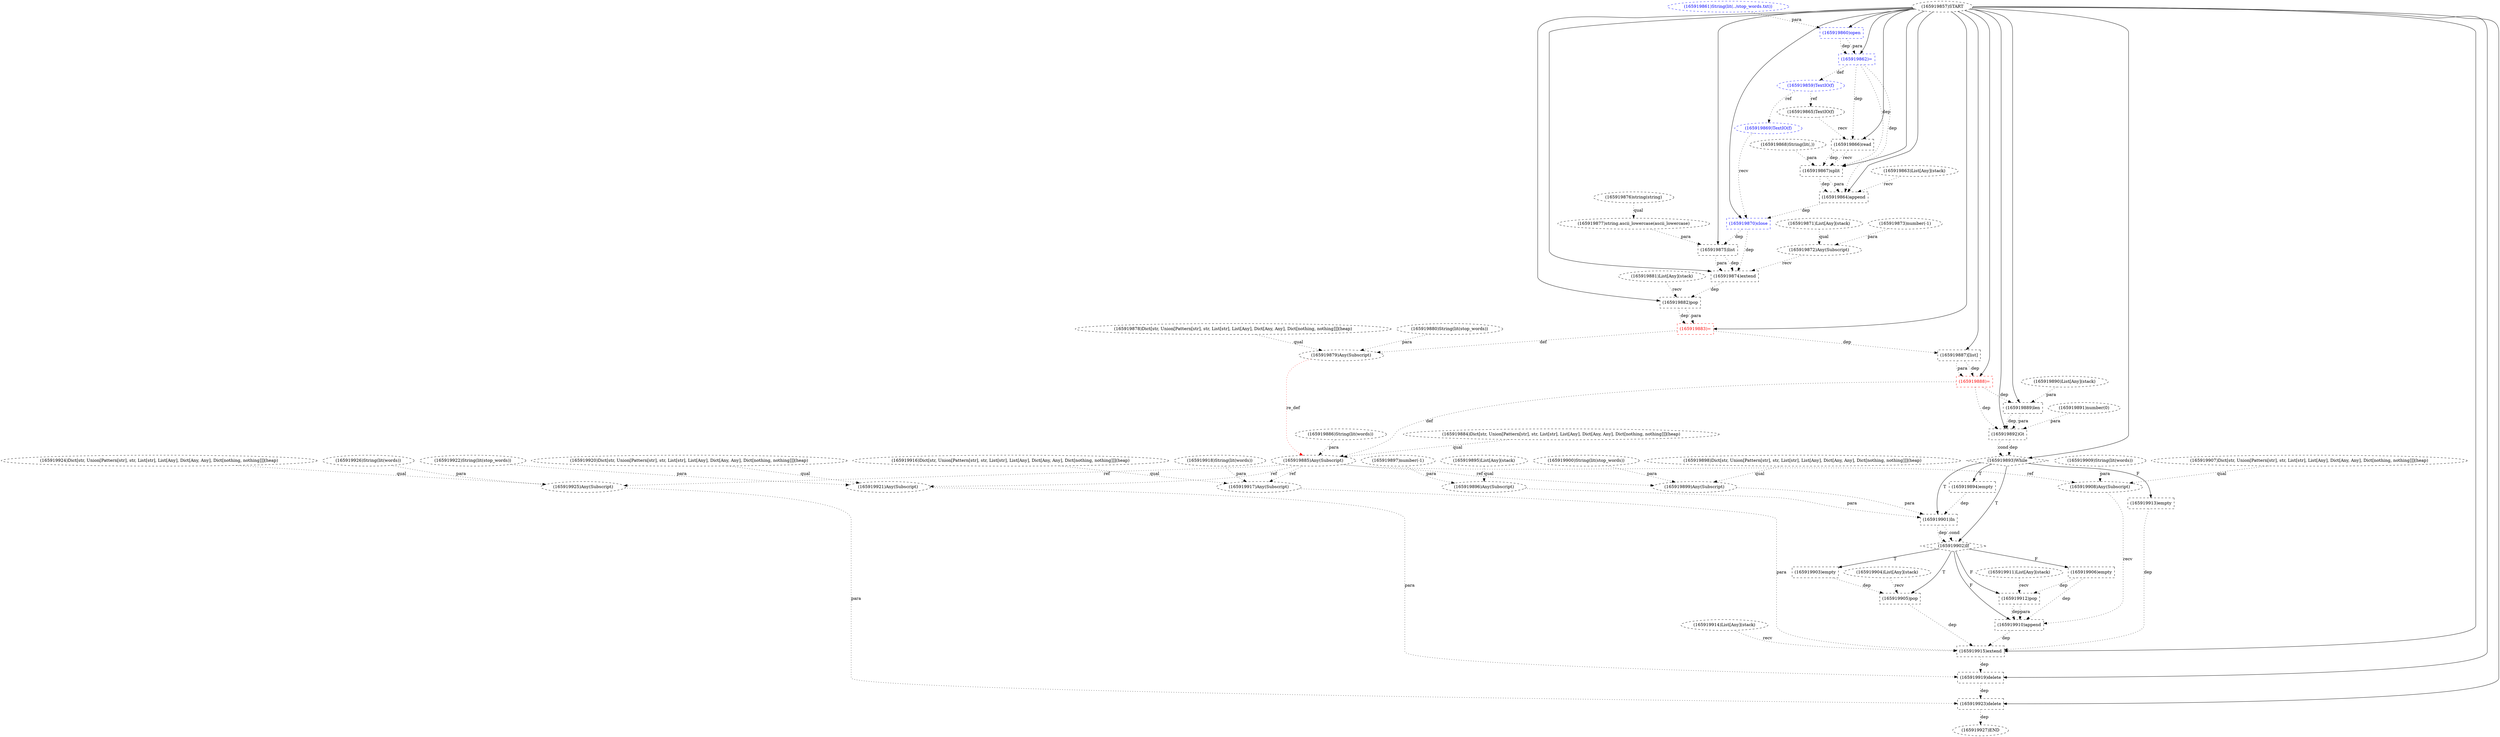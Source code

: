 digraph G {
1 [label="(165919887)[list]" shape=box style=dashed]
2 [label="(165919879)Any(Subscript)" shape=ellipse style=dashed]
3 [label="(165919894)empty" shape=box style=dashed]
4 [label="(165919866)read" shape=box style=dashed]
5 [label="(165919878)Dict[str, Union[Pattern[str], str, List[str], List[Any], Dict[Any, Any], Dict[nothing, nothing]]](heap)" shape=ellipse style=dashed]
6 [label="(165919895)List[Any](stack)" shape=ellipse style=dashed]
7 [label="(165919873)number(-1)" shape=ellipse style=dashed]
8 [label="(165919860)open" shape=box style=dashed color=blue fontcolor=blue]
9 [label="(165919903)empty" shape=box style=dashed]
10 [label="(165919867)split" shape=box style=dashed]
11 [label="(165919863)List[Any](stack)" shape=ellipse style=dashed]
12 [label="(165919908)Any(Subscript)" shape=ellipse style=dashed]
13 [label="(165919899)Any(Subscript)" shape=ellipse style=dashed]
14 [label="(165919921)Any(Subscript)" shape=ellipse style=dashed]
15 [label="(165919904)List[Any](stack)" shape=ellipse style=dashed]
16 [label="(165919862)=" shape=box style=dashed color=blue fontcolor=blue]
17 [label="(165919927)END" style=dashed]
18 [label="(165919877)string.ascii_lowercase(ascii_lowercase)" shape=ellipse style=dashed]
19 [label="(165919922)String(lit(stop_words))" shape=ellipse style=dashed]
20 [label="(165919890)List[Any](stack)" shape=ellipse style=dashed]
21 [label="(165919859)TextIO(f)" shape=ellipse style=dashed color=blue fontcolor=blue]
22 [label="(165919864)append" shape=box style=dashed]
23 [label="(165919872)Any(Subscript)" shape=ellipse style=dashed]
24 [label="(165919885)Any(Subscript)" shape=ellipse style=dashed]
25 [label="(165919861)String(lit(../stop_words.txt))" shape=ellipse style=dashed color=blue fontcolor=blue]
26 [label="(165919881)List[Any](stack)" shape=ellipse style=dashed]
27 [label="(165919920)Dict[str, Union[Pattern[str], str, List[str], List[Any], Dict[Any, Any], Dict[nothing, nothing]]](heap)" shape=ellipse style=dashed]
28 [label="(165919897)number(-1)" shape=ellipse style=dashed]
29 [label="(165919905)pop" shape=box style=dashed]
30 [label="(165919886)String(lit(words))" shape=ellipse style=dashed]
31 [label="(165919923)delete" shape=box style=dashed]
32 [label="(165919900)String(lit(stop_words))" shape=ellipse style=dashed]
33 [label="(165919925)Any(Subscript)" shape=ellipse style=dashed]
34 [label="(165919902)If" shape=diamond style=dashed]
35 [label="(165919868)String(lit(,))" shape=ellipse style=dashed]
36 [label="(165919875)list" shape=box style=dashed]
37 [label="(165919893)While" shape=diamond style=dashed]
38 [label="(165919874)extend" shape=box style=dashed]
39 [label="(165919884)Dict[str, Union[Pattern[str], str, List[str], List[Any], Dict[Any, Any], Dict[nothing, nothing]]](heap)" shape=ellipse style=dashed]
40 [label="(165919857)START" style=dashed]
41 [label="(165919876)string(string)" shape=ellipse style=dashed]
42 [label="(165919880)String(lit(stop_words))" shape=ellipse style=dashed]
43 [label="(165919919)delete" shape=box style=dashed]
44 [label="(165919896)Any(Subscript)" shape=ellipse style=dashed]
45 [label="(165919892)Gt" shape=box style=dashed]
46 [label="(165919869)TextIO(f)" shape=ellipse style=dashed color=blue fontcolor=blue]
47 [label="(165919870)close" shape=box style=dashed color=blue fontcolor=blue]
48 [label="(165919883)=" shape=box style=dashed color=red fontcolor=red]
49 [label="(165919889)len" shape=box style=dashed]
50 [label="(165919916)Dict[str, Union[Pattern[str], str, List[str], List[Any], Dict[Any, Any], Dict[nothing, nothing]]](heap)" shape=ellipse style=dashed]
51 [label="(165919924)Dict[str, Union[Pattern[str], str, List[str], List[Any], Dict[Any, Any], Dict[nothing, nothing]]](heap)" shape=ellipse style=dashed]
52 [label="(165919865)TextIO(f)" shape=ellipse style=dashed]
53 [label="(165919915)extend" shape=box style=dashed]
54 [label="(165919917)Any(Subscript)" shape=ellipse style=dashed]
55 [label="(165919871)List[Any](stack)" shape=ellipse style=dashed]
56 [label="(165919912)pop" shape=box style=dashed]
57 [label="(165919918)String(lit(words))" shape=ellipse style=dashed]
58 [label="(165919926)String(lit(words))" shape=ellipse style=dashed]
59 [label="(165919891)number(0)" shape=ellipse style=dashed]
60 [label="(165919913)empty" shape=box style=dashed]
61 [label="(165919911)List[Any](stack)" shape=ellipse style=dashed]
62 [label="(165919888)=" shape=box style=dashed color=red fontcolor=red]
63 [label="(165919906)empty" shape=box style=dashed]
64 [label="(165919901)In" shape=box style=dashed]
65 [label="(165919909)String(lit(words))" shape=ellipse style=dashed]
66 [label="(165919898)Dict[str, Union[Pattern[str], str, List[str], List[Any], Dict[Any, Any], Dict[nothing, nothing]]](heap)" shape=ellipse style=dashed]
67 [label="(165919910)append" shape=box style=dashed]
68 [label="(165919914)List[Any](stack)" shape=ellipse style=dashed]
69 [label="(165919882)pop" shape=box style=dashed]
70 [label="(165919907)Dict[str, Union[Pattern[str], str, List[str], List[Any], Dict[Any, Any], Dict[nothing, nothing]]](heap)" shape=ellipse style=dashed]
40 -> 1 [label="" style=solid];
48 -> 1 [label="dep" style=dotted];
5 -> 2 [label="qual" style=dotted];
42 -> 2 [label="para" style=dotted];
48 -> 2 [label="def" style=dotted];
37 -> 3 [label="T"];
40 -> 4 [label="" style=solid];
52 -> 4 [label="recv" style=dotted];
16 -> 4 [label="dep" style=dotted];
40 -> 8 [label="" style=solid];
25 -> 8 [label="para" style=dotted];
34 -> 9 [label="T"];
40 -> 10 [label="" style=solid];
4 -> 10 [label="dep" style=dotted];
4 -> 10 [label="recv" style=dotted];
35 -> 10 [label="para" style=dotted];
16 -> 10 [label="dep" style=dotted];
70 -> 12 [label="qual" style=dotted];
65 -> 12 [label="para" style=dotted];
24 -> 12 [label="ref" style=dotted];
66 -> 13 [label="qual" style=dotted];
32 -> 13 [label="para" style=dotted];
24 -> 13 [label="ref" style=dotted];
27 -> 14 [label="qual" style=dotted];
19 -> 14 [label="para" style=dotted];
24 -> 14 [label="ref" style=dotted];
40 -> 16 [label="" style=solid];
8 -> 16 [label="dep" style=dotted];
8 -> 16 [label="para" style=dotted];
31 -> 17 [label="dep" style=dotted];
41 -> 18 [label="qual" style=dotted];
16 -> 21 [label="def" style=dotted];
40 -> 22 [label="" style=solid];
11 -> 22 [label="recv" style=dotted];
10 -> 22 [label="dep" style=dotted];
10 -> 22 [label="para" style=dotted];
16 -> 22 [label="dep" style=dotted];
55 -> 23 [label="qual" style=dotted];
7 -> 23 [label="para" style=dotted];
39 -> 24 [label="qual" style=dotted];
30 -> 24 [label="para" style=dotted];
62 -> 24 [label="def" style=dotted];
2 -> 24 [label="re_def" style=dotted color=red];
34 -> 29 [label="T"];
15 -> 29 [label="recv" style=dotted];
9 -> 29 [label="dep" style=dotted];
40 -> 31 [label="" style=solid];
33 -> 31 [label="para" style=dotted];
43 -> 31 [label="dep" style=dotted];
51 -> 33 [label="qual" style=dotted];
58 -> 33 [label="para" style=dotted];
24 -> 33 [label="ref" style=dotted];
37 -> 34 [label="T"];
64 -> 34 [label="dep" style=dotted];
64 -> 34 [label="cond" style=dotted];
40 -> 36 [label="" style=solid];
18 -> 36 [label="para" style=dotted];
47 -> 36 [label="dep" style=dotted];
40 -> 37 [label="" style=solid];
45 -> 37 [label="dep" style=dotted];
45 -> 37 [label="cond" style=dotted];
40 -> 38 [label="" style=solid];
23 -> 38 [label="recv" style=dotted];
36 -> 38 [label="dep" style=dotted];
36 -> 38 [label="para" style=dotted];
47 -> 38 [label="dep" style=dotted];
40 -> 43 [label="" style=solid];
14 -> 43 [label="para" style=dotted];
53 -> 43 [label="dep" style=dotted];
6 -> 44 [label="qual" style=dotted];
28 -> 44 [label="para" style=dotted];
40 -> 45 [label="" style=solid];
49 -> 45 [label="dep" style=dotted];
49 -> 45 [label="para" style=dotted];
59 -> 45 [label="para" style=dotted];
62 -> 45 [label="dep" style=dotted];
21 -> 46 [label="ref" style=dotted];
40 -> 47 [label="" style=solid];
46 -> 47 [label="recv" style=dotted];
22 -> 47 [label="dep" style=dotted];
40 -> 48 [label="" style=solid];
69 -> 48 [label="dep" style=dotted];
69 -> 48 [label="para" style=dotted];
40 -> 49 [label="" style=solid];
20 -> 49 [label="para" style=dotted];
62 -> 49 [label="dep" style=dotted];
21 -> 52 [label="ref" style=dotted];
40 -> 53 [label="" style=solid];
68 -> 53 [label="recv" style=dotted];
54 -> 53 [label="para" style=dotted];
60 -> 53 [label="dep" style=dotted];
29 -> 53 [label="dep" style=dotted];
67 -> 53 [label="dep" style=dotted];
50 -> 54 [label="qual" style=dotted];
57 -> 54 [label="para" style=dotted];
24 -> 54 [label="ref" style=dotted];
34 -> 56 [label="F"];
61 -> 56 [label="recv" style=dotted];
63 -> 56 [label="dep" style=dotted];
37 -> 60 [label="F"];
40 -> 62 [label="" style=solid];
1 -> 62 [label="dep" style=dotted];
1 -> 62 [label="para" style=dotted];
34 -> 63 [label="F"];
37 -> 64 [label="T"];
44 -> 64 [label="para" style=dotted];
13 -> 64 [label="para" style=dotted];
3 -> 64 [label="dep" style=dotted];
34 -> 67 [label="F"];
12 -> 67 [label="recv" style=dotted];
56 -> 67 [label="dep" style=dotted];
56 -> 67 [label="para" style=dotted];
63 -> 67 [label="dep" style=dotted];
40 -> 69 [label="" style=solid];
26 -> 69 [label="recv" style=dotted];
38 -> 69 [label="dep" style=dotted];
}